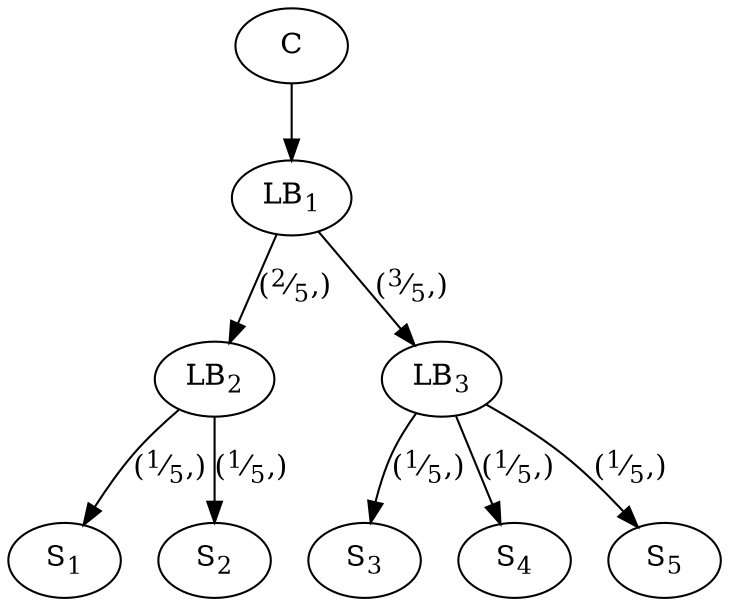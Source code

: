 digraph G {
  LB1 [ label = <LB<sub>1</sub>> ]
  LB2 [ label = <LB<sub>2</sub>> ]
  LB3 [ label = <LB<sub>3</sub>> ]
  S1 [ label = <S<sub>1</sub>> ]
  S2 [ label = <S<sub>2</sub>> ]
  S3 [ label = <S<sub>3</sub>> ]
  S4 [ label = <S<sub>4</sub>> ]
  S5 [ label = <S<sub>5</sub>> ]
  C -> LB1
  LB1 -> LB2 [ label = <(<sup>2</sup>&frasl;<sub>5</sub>,)> ]
  LB1 -> LB3 [ label = <(<sup>3</sup>&frasl;<sub>5</sub>,)> ]
  LB2 -> S1 [ label = <(<sup>1</sup>&frasl;<sub>5</sub>,)> ]
  LB2 -> S2 [ label = <(<sup>1</sup>&frasl;<sub>5</sub>,)> ]
  LB3 -> S3 [ label = <(<sup>1</sup>&frasl;<sub>5</sub>,)> ]
  LB3 -> S4 [ label = <(<sup>1</sup>&frasl;<sub>5</sub>,)> ]
  LB3 -> S5 [ label = <(<sup>1</sup>&frasl;<sub>5</sub>,)> ]
}
